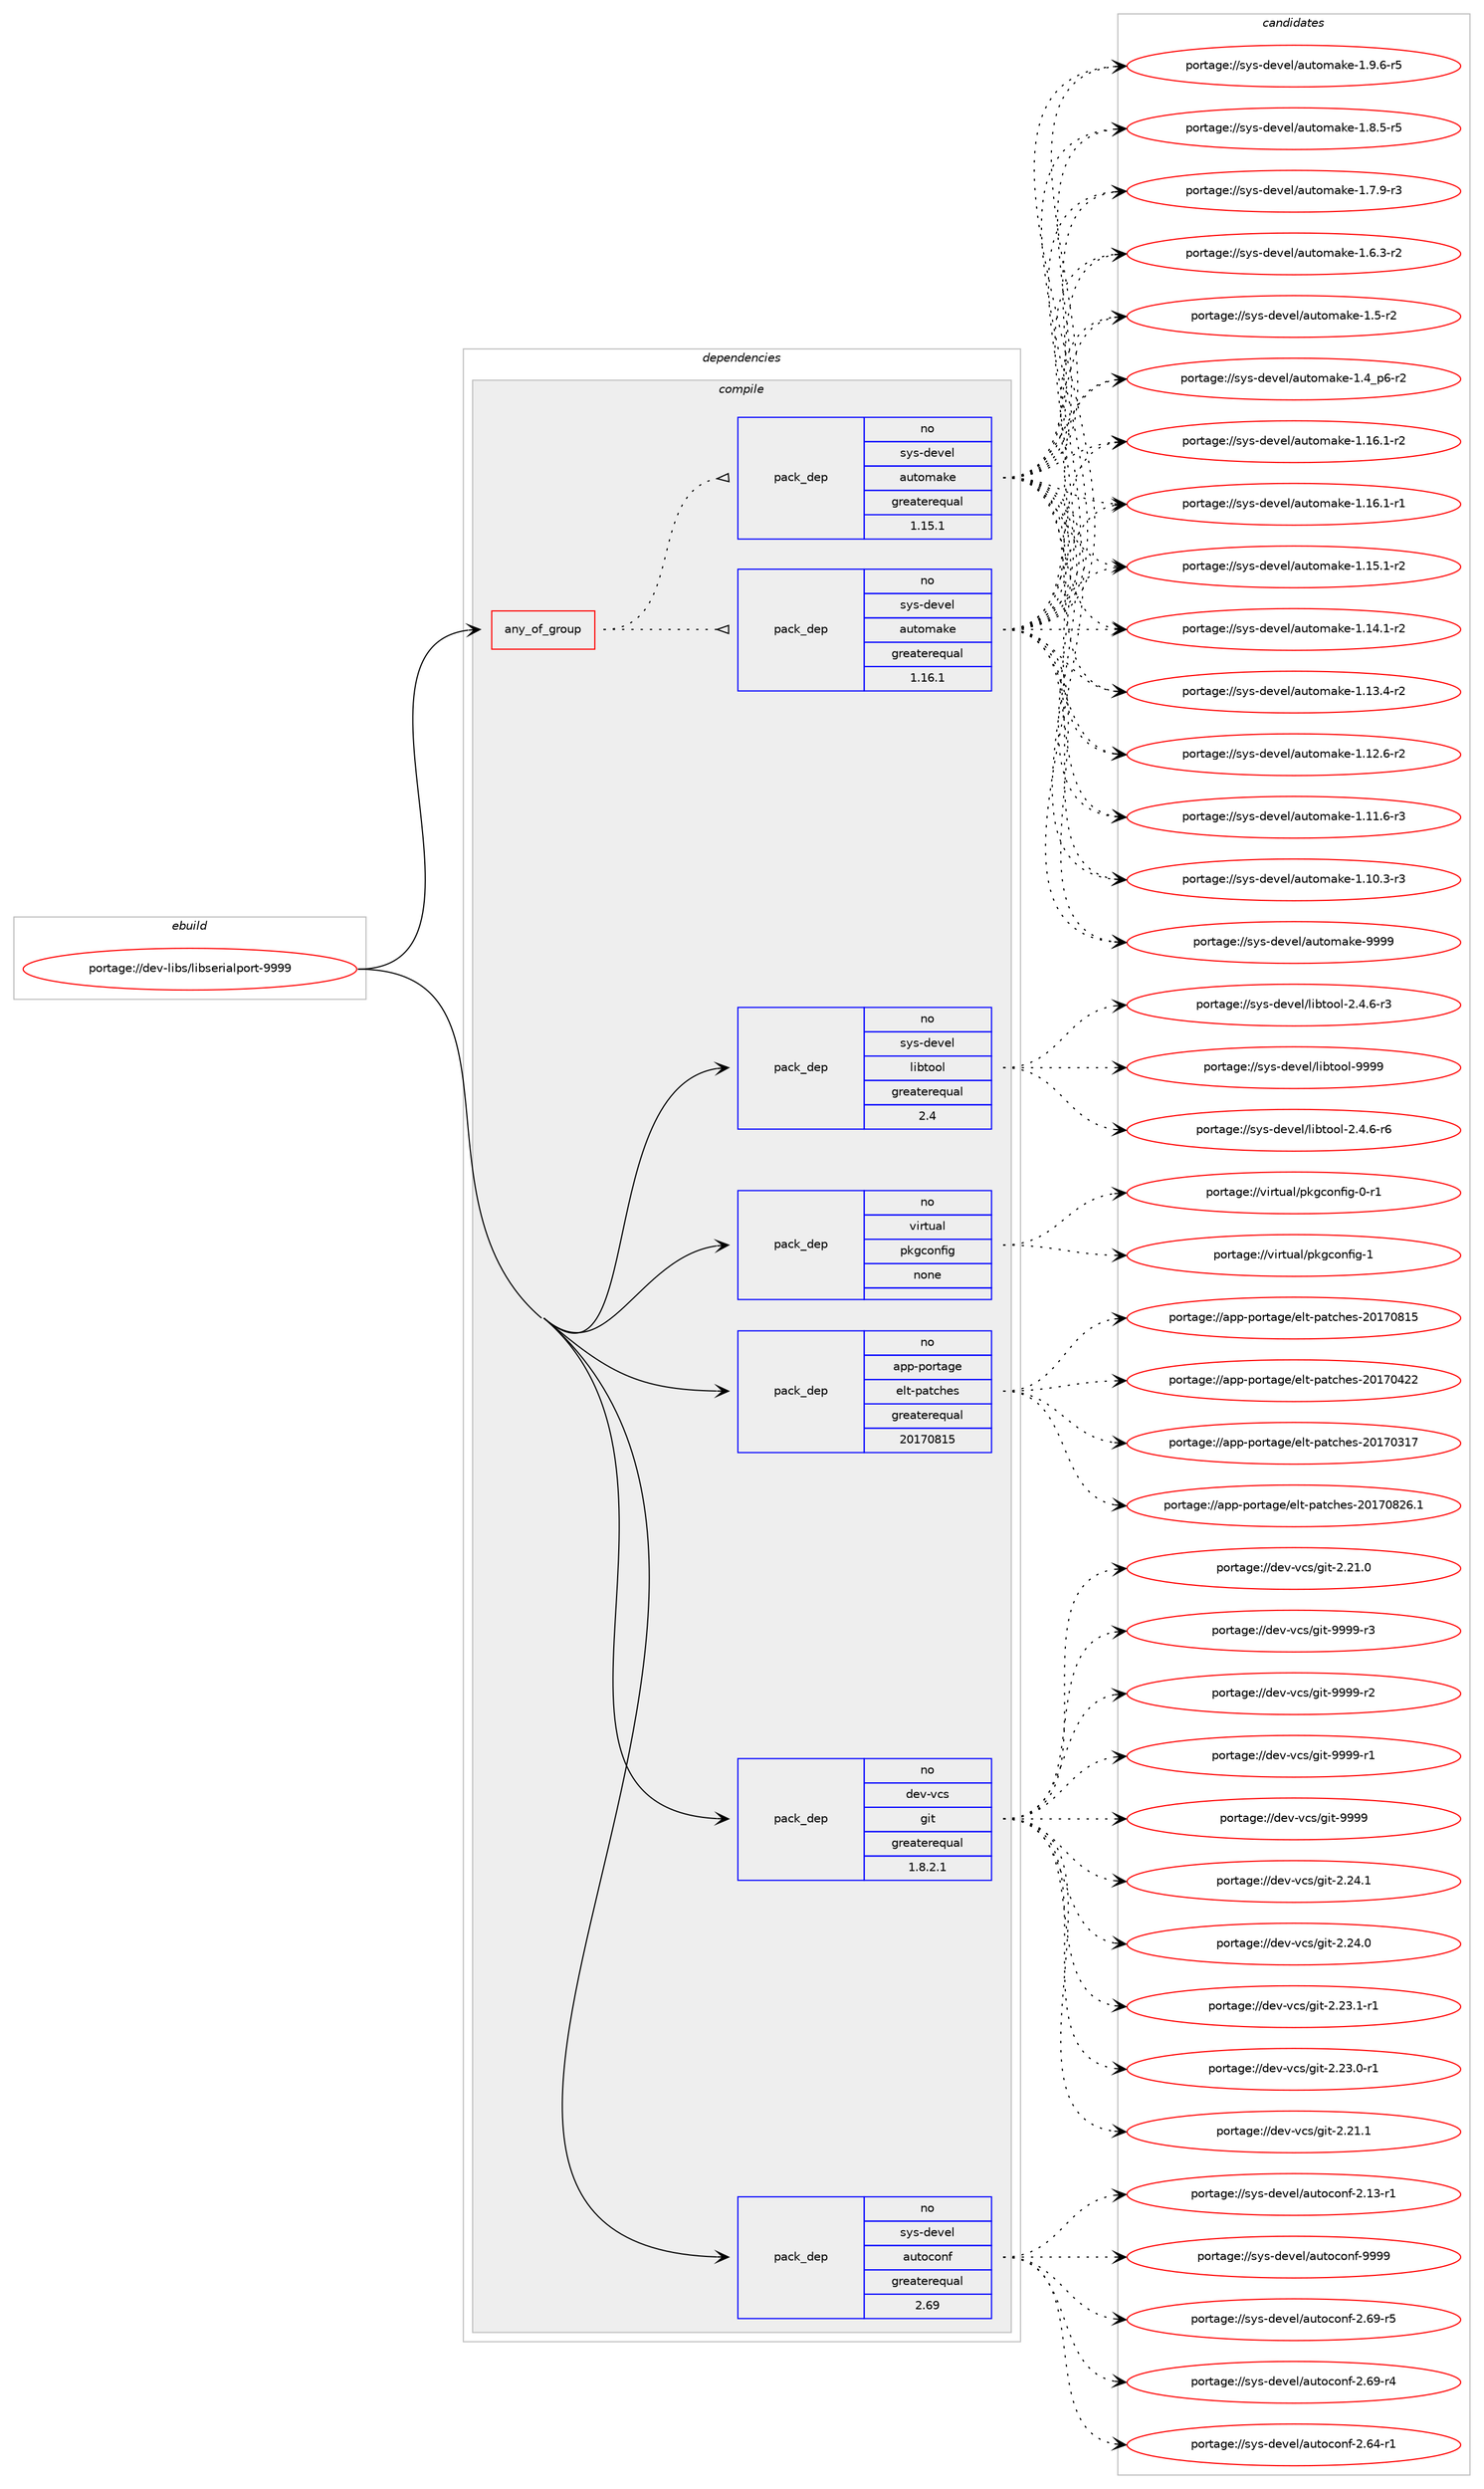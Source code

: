 digraph prolog {

# *************
# Graph options
# *************

newrank=true;
concentrate=true;
compound=true;
graph [rankdir=LR,fontname=Helvetica,fontsize=10,ranksep=1.5];#, ranksep=2.5, nodesep=0.2];
edge  [arrowhead=vee];
node  [fontname=Helvetica,fontsize=10];

# **********
# The ebuild
# **********

subgraph cluster_leftcol {
color=gray;
rank=same;
label=<<i>ebuild</i>>;
id [label="portage://dev-libs/libserialport-9999", color=red, width=4, href="../dev-libs/libserialport-9999.svg"];
}

# ****************
# The dependencies
# ****************

subgraph cluster_midcol {
color=gray;
label=<<i>dependencies</i>>;
subgraph cluster_compile {
fillcolor="#eeeeee";
style=filled;
label=<<i>compile</i>>;
subgraph any4994 {
dependency510472 [label=<<TABLE BORDER="0" CELLBORDER="1" CELLSPACING="0" CELLPADDING="4"><TR><TD CELLPADDING="10">any_of_group</TD></TR></TABLE>>, shape=none, color=red];subgraph pack380489 {
dependency510473 [label=<<TABLE BORDER="0" CELLBORDER="1" CELLSPACING="0" CELLPADDING="4" WIDTH="220"><TR><TD ROWSPAN="6" CELLPADDING="30">pack_dep</TD></TR><TR><TD WIDTH="110">no</TD></TR><TR><TD>sys-devel</TD></TR><TR><TD>automake</TD></TR><TR><TD>greaterequal</TD></TR><TR><TD>1.16.1</TD></TR></TABLE>>, shape=none, color=blue];
}
dependency510472:e -> dependency510473:w [weight=20,style="dotted",arrowhead="oinv"];
subgraph pack380490 {
dependency510474 [label=<<TABLE BORDER="0" CELLBORDER="1" CELLSPACING="0" CELLPADDING="4" WIDTH="220"><TR><TD ROWSPAN="6" CELLPADDING="30">pack_dep</TD></TR><TR><TD WIDTH="110">no</TD></TR><TR><TD>sys-devel</TD></TR><TR><TD>automake</TD></TR><TR><TD>greaterequal</TD></TR><TR><TD>1.15.1</TD></TR></TABLE>>, shape=none, color=blue];
}
dependency510472:e -> dependency510474:w [weight=20,style="dotted",arrowhead="oinv"];
}
id:e -> dependency510472:w [weight=20,style="solid",arrowhead="vee"];
subgraph pack380491 {
dependency510475 [label=<<TABLE BORDER="0" CELLBORDER="1" CELLSPACING="0" CELLPADDING="4" WIDTH="220"><TR><TD ROWSPAN="6" CELLPADDING="30">pack_dep</TD></TR><TR><TD WIDTH="110">no</TD></TR><TR><TD>app-portage</TD></TR><TR><TD>elt-patches</TD></TR><TR><TD>greaterequal</TD></TR><TR><TD>20170815</TD></TR></TABLE>>, shape=none, color=blue];
}
id:e -> dependency510475:w [weight=20,style="solid",arrowhead="vee"];
subgraph pack380492 {
dependency510476 [label=<<TABLE BORDER="0" CELLBORDER="1" CELLSPACING="0" CELLPADDING="4" WIDTH="220"><TR><TD ROWSPAN="6" CELLPADDING="30">pack_dep</TD></TR><TR><TD WIDTH="110">no</TD></TR><TR><TD>dev-vcs</TD></TR><TR><TD>git</TD></TR><TR><TD>greaterequal</TD></TR><TR><TD>1.8.2.1</TD></TR></TABLE>>, shape=none, color=blue];
}
id:e -> dependency510476:w [weight=20,style="solid",arrowhead="vee"];
subgraph pack380493 {
dependency510477 [label=<<TABLE BORDER="0" CELLBORDER="1" CELLSPACING="0" CELLPADDING="4" WIDTH="220"><TR><TD ROWSPAN="6" CELLPADDING="30">pack_dep</TD></TR><TR><TD WIDTH="110">no</TD></TR><TR><TD>sys-devel</TD></TR><TR><TD>autoconf</TD></TR><TR><TD>greaterequal</TD></TR><TR><TD>2.69</TD></TR></TABLE>>, shape=none, color=blue];
}
id:e -> dependency510477:w [weight=20,style="solid",arrowhead="vee"];
subgraph pack380494 {
dependency510478 [label=<<TABLE BORDER="0" CELLBORDER="1" CELLSPACING="0" CELLPADDING="4" WIDTH="220"><TR><TD ROWSPAN="6" CELLPADDING="30">pack_dep</TD></TR><TR><TD WIDTH="110">no</TD></TR><TR><TD>sys-devel</TD></TR><TR><TD>libtool</TD></TR><TR><TD>greaterequal</TD></TR><TR><TD>2.4</TD></TR></TABLE>>, shape=none, color=blue];
}
id:e -> dependency510478:w [weight=20,style="solid",arrowhead="vee"];
subgraph pack380495 {
dependency510479 [label=<<TABLE BORDER="0" CELLBORDER="1" CELLSPACING="0" CELLPADDING="4" WIDTH="220"><TR><TD ROWSPAN="6" CELLPADDING="30">pack_dep</TD></TR><TR><TD WIDTH="110">no</TD></TR><TR><TD>virtual</TD></TR><TR><TD>pkgconfig</TD></TR><TR><TD>none</TD></TR><TR><TD></TD></TR></TABLE>>, shape=none, color=blue];
}
id:e -> dependency510479:w [weight=20,style="solid",arrowhead="vee"];
}
subgraph cluster_compileandrun {
fillcolor="#eeeeee";
style=filled;
label=<<i>compile and run</i>>;
}
subgraph cluster_run {
fillcolor="#eeeeee";
style=filled;
label=<<i>run</i>>;
}
}

# **************
# The candidates
# **************

subgraph cluster_choices {
rank=same;
color=gray;
label=<<i>candidates</i>>;

subgraph choice380489 {
color=black;
nodesep=1;
choice115121115451001011181011084797117116111109971071014557575757 [label="portage://sys-devel/automake-9999", color=red, width=4,href="../sys-devel/automake-9999.svg"];
choice115121115451001011181011084797117116111109971071014549465746544511453 [label="portage://sys-devel/automake-1.9.6-r5", color=red, width=4,href="../sys-devel/automake-1.9.6-r5.svg"];
choice115121115451001011181011084797117116111109971071014549465646534511453 [label="portage://sys-devel/automake-1.8.5-r5", color=red, width=4,href="../sys-devel/automake-1.8.5-r5.svg"];
choice115121115451001011181011084797117116111109971071014549465546574511451 [label="portage://sys-devel/automake-1.7.9-r3", color=red, width=4,href="../sys-devel/automake-1.7.9-r3.svg"];
choice115121115451001011181011084797117116111109971071014549465446514511450 [label="portage://sys-devel/automake-1.6.3-r2", color=red, width=4,href="../sys-devel/automake-1.6.3-r2.svg"];
choice11512111545100101118101108479711711611110997107101454946534511450 [label="portage://sys-devel/automake-1.5-r2", color=red, width=4,href="../sys-devel/automake-1.5-r2.svg"];
choice115121115451001011181011084797117116111109971071014549465295112544511450 [label="portage://sys-devel/automake-1.4_p6-r2", color=red, width=4,href="../sys-devel/automake-1.4_p6-r2.svg"];
choice11512111545100101118101108479711711611110997107101454946495446494511450 [label="portage://sys-devel/automake-1.16.1-r2", color=red, width=4,href="../sys-devel/automake-1.16.1-r2.svg"];
choice11512111545100101118101108479711711611110997107101454946495446494511449 [label="portage://sys-devel/automake-1.16.1-r1", color=red, width=4,href="../sys-devel/automake-1.16.1-r1.svg"];
choice11512111545100101118101108479711711611110997107101454946495346494511450 [label="portage://sys-devel/automake-1.15.1-r2", color=red, width=4,href="../sys-devel/automake-1.15.1-r2.svg"];
choice11512111545100101118101108479711711611110997107101454946495246494511450 [label="portage://sys-devel/automake-1.14.1-r2", color=red, width=4,href="../sys-devel/automake-1.14.1-r2.svg"];
choice11512111545100101118101108479711711611110997107101454946495146524511450 [label="portage://sys-devel/automake-1.13.4-r2", color=red, width=4,href="../sys-devel/automake-1.13.4-r2.svg"];
choice11512111545100101118101108479711711611110997107101454946495046544511450 [label="portage://sys-devel/automake-1.12.6-r2", color=red, width=4,href="../sys-devel/automake-1.12.6-r2.svg"];
choice11512111545100101118101108479711711611110997107101454946494946544511451 [label="portage://sys-devel/automake-1.11.6-r3", color=red, width=4,href="../sys-devel/automake-1.11.6-r3.svg"];
choice11512111545100101118101108479711711611110997107101454946494846514511451 [label="portage://sys-devel/automake-1.10.3-r3", color=red, width=4,href="../sys-devel/automake-1.10.3-r3.svg"];
dependency510473:e -> choice115121115451001011181011084797117116111109971071014557575757:w [style=dotted,weight="100"];
dependency510473:e -> choice115121115451001011181011084797117116111109971071014549465746544511453:w [style=dotted,weight="100"];
dependency510473:e -> choice115121115451001011181011084797117116111109971071014549465646534511453:w [style=dotted,weight="100"];
dependency510473:e -> choice115121115451001011181011084797117116111109971071014549465546574511451:w [style=dotted,weight="100"];
dependency510473:e -> choice115121115451001011181011084797117116111109971071014549465446514511450:w [style=dotted,weight="100"];
dependency510473:e -> choice11512111545100101118101108479711711611110997107101454946534511450:w [style=dotted,weight="100"];
dependency510473:e -> choice115121115451001011181011084797117116111109971071014549465295112544511450:w [style=dotted,weight="100"];
dependency510473:e -> choice11512111545100101118101108479711711611110997107101454946495446494511450:w [style=dotted,weight="100"];
dependency510473:e -> choice11512111545100101118101108479711711611110997107101454946495446494511449:w [style=dotted,weight="100"];
dependency510473:e -> choice11512111545100101118101108479711711611110997107101454946495346494511450:w [style=dotted,weight="100"];
dependency510473:e -> choice11512111545100101118101108479711711611110997107101454946495246494511450:w [style=dotted,weight="100"];
dependency510473:e -> choice11512111545100101118101108479711711611110997107101454946495146524511450:w [style=dotted,weight="100"];
dependency510473:e -> choice11512111545100101118101108479711711611110997107101454946495046544511450:w [style=dotted,weight="100"];
dependency510473:e -> choice11512111545100101118101108479711711611110997107101454946494946544511451:w [style=dotted,weight="100"];
dependency510473:e -> choice11512111545100101118101108479711711611110997107101454946494846514511451:w [style=dotted,weight="100"];
}
subgraph choice380490 {
color=black;
nodesep=1;
choice115121115451001011181011084797117116111109971071014557575757 [label="portage://sys-devel/automake-9999", color=red, width=4,href="../sys-devel/automake-9999.svg"];
choice115121115451001011181011084797117116111109971071014549465746544511453 [label="portage://sys-devel/automake-1.9.6-r5", color=red, width=4,href="../sys-devel/automake-1.9.6-r5.svg"];
choice115121115451001011181011084797117116111109971071014549465646534511453 [label="portage://sys-devel/automake-1.8.5-r5", color=red, width=4,href="../sys-devel/automake-1.8.5-r5.svg"];
choice115121115451001011181011084797117116111109971071014549465546574511451 [label="portage://sys-devel/automake-1.7.9-r3", color=red, width=4,href="../sys-devel/automake-1.7.9-r3.svg"];
choice115121115451001011181011084797117116111109971071014549465446514511450 [label="portage://sys-devel/automake-1.6.3-r2", color=red, width=4,href="../sys-devel/automake-1.6.3-r2.svg"];
choice11512111545100101118101108479711711611110997107101454946534511450 [label="portage://sys-devel/automake-1.5-r2", color=red, width=4,href="../sys-devel/automake-1.5-r2.svg"];
choice115121115451001011181011084797117116111109971071014549465295112544511450 [label="portage://sys-devel/automake-1.4_p6-r2", color=red, width=4,href="../sys-devel/automake-1.4_p6-r2.svg"];
choice11512111545100101118101108479711711611110997107101454946495446494511450 [label="portage://sys-devel/automake-1.16.1-r2", color=red, width=4,href="../sys-devel/automake-1.16.1-r2.svg"];
choice11512111545100101118101108479711711611110997107101454946495446494511449 [label="portage://sys-devel/automake-1.16.1-r1", color=red, width=4,href="../sys-devel/automake-1.16.1-r1.svg"];
choice11512111545100101118101108479711711611110997107101454946495346494511450 [label="portage://sys-devel/automake-1.15.1-r2", color=red, width=4,href="../sys-devel/automake-1.15.1-r2.svg"];
choice11512111545100101118101108479711711611110997107101454946495246494511450 [label="portage://sys-devel/automake-1.14.1-r2", color=red, width=4,href="../sys-devel/automake-1.14.1-r2.svg"];
choice11512111545100101118101108479711711611110997107101454946495146524511450 [label="portage://sys-devel/automake-1.13.4-r2", color=red, width=4,href="../sys-devel/automake-1.13.4-r2.svg"];
choice11512111545100101118101108479711711611110997107101454946495046544511450 [label="portage://sys-devel/automake-1.12.6-r2", color=red, width=4,href="../sys-devel/automake-1.12.6-r2.svg"];
choice11512111545100101118101108479711711611110997107101454946494946544511451 [label="portage://sys-devel/automake-1.11.6-r3", color=red, width=4,href="../sys-devel/automake-1.11.6-r3.svg"];
choice11512111545100101118101108479711711611110997107101454946494846514511451 [label="portage://sys-devel/automake-1.10.3-r3", color=red, width=4,href="../sys-devel/automake-1.10.3-r3.svg"];
dependency510474:e -> choice115121115451001011181011084797117116111109971071014557575757:w [style=dotted,weight="100"];
dependency510474:e -> choice115121115451001011181011084797117116111109971071014549465746544511453:w [style=dotted,weight="100"];
dependency510474:e -> choice115121115451001011181011084797117116111109971071014549465646534511453:w [style=dotted,weight="100"];
dependency510474:e -> choice115121115451001011181011084797117116111109971071014549465546574511451:w [style=dotted,weight="100"];
dependency510474:e -> choice115121115451001011181011084797117116111109971071014549465446514511450:w [style=dotted,weight="100"];
dependency510474:e -> choice11512111545100101118101108479711711611110997107101454946534511450:w [style=dotted,weight="100"];
dependency510474:e -> choice115121115451001011181011084797117116111109971071014549465295112544511450:w [style=dotted,weight="100"];
dependency510474:e -> choice11512111545100101118101108479711711611110997107101454946495446494511450:w [style=dotted,weight="100"];
dependency510474:e -> choice11512111545100101118101108479711711611110997107101454946495446494511449:w [style=dotted,weight="100"];
dependency510474:e -> choice11512111545100101118101108479711711611110997107101454946495346494511450:w [style=dotted,weight="100"];
dependency510474:e -> choice11512111545100101118101108479711711611110997107101454946495246494511450:w [style=dotted,weight="100"];
dependency510474:e -> choice11512111545100101118101108479711711611110997107101454946495146524511450:w [style=dotted,weight="100"];
dependency510474:e -> choice11512111545100101118101108479711711611110997107101454946495046544511450:w [style=dotted,weight="100"];
dependency510474:e -> choice11512111545100101118101108479711711611110997107101454946494946544511451:w [style=dotted,weight="100"];
dependency510474:e -> choice11512111545100101118101108479711711611110997107101454946494846514511451:w [style=dotted,weight="100"];
}
subgraph choice380491 {
color=black;
nodesep=1;
choice971121124511211111411697103101471011081164511297116991041011154550484955485650544649 [label="portage://app-portage/elt-patches-20170826.1", color=red, width=4,href="../app-portage/elt-patches-20170826.1.svg"];
choice97112112451121111141169710310147101108116451129711699104101115455048495548564953 [label="portage://app-portage/elt-patches-20170815", color=red, width=4,href="../app-portage/elt-patches-20170815.svg"];
choice97112112451121111141169710310147101108116451129711699104101115455048495548525050 [label="portage://app-portage/elt-patches-20170422", color=red, width=4,href="../app-portage/elt-patches-20170422.svg"];
choice97112112451121111141169710310147101108116451129711699104101115455048495548514955 [label="portage://app-portage/elt-patches-20170317", color=red, width=4,href="../app-portage/elt-patches-20170317.svg"];
dependency510475:e -> choice971121124511211111411697103101471011081164511297116991041011154550484955485650544649:w [style=dotted,weight="100"];
dependency510475:e -> choice97112112451121111141169710310147101108116451129711699104101115455048495548564953:w [style=dotted,weight="100"];
dependency510475:e -> choice97112112451121111141169710310147101108116451129711699104101115455048495548525050:w [style=dotted,weight="100"];
dependency510475:e -> choice97112112451121111141169710310147101108116451129711699104101115455048495548514955:w [style=dotted,weight="100"];
}
subgraph choice380492 {
color=black;
nodesep=1;
choice10010111845118991154710310511645575757574511451 [label="portage://dev-vcs/git-9999-r3", color=red, width=4,href="../dev-vcs/git-9999-r3.svg"];
choice10010111845118991154710310511645575757574511450 [label="portage://dev-vcs/git-9999-r2", color=red, width=4,href="../dev-vcs/git-9999-r2.svg"];
choice10010111845118991154710310511645575757574511449 [label="portage://dev-vcs/git-9999-r1", color=red, width=4,href="../dev-vcs/git-9999-r1.svg"];
choice1001011184511899115471031051164557575757 [label="portage://dev-vcs/git-9999", color=red, width=4,href="../dev-vcs/git-9999.svg"];
choice10010111845118991154710310511645504650524649 [label="portage://dev-vcs/git-2.24.1", color=red, width=4,href="../dev-vcs/git-2.24.1.svg"];
choice10010111845118991154710310511645504650524648 [label="portage://dev-vcs/git-2.24.0", color=red, width=4,href="../dev-vcs/git-2.24.0.svg"];
choice100101118451189911547103105116455046505146494511449 [label="portage://dev-vcs/git-2.23.1-r1", color=red, width=4,href="../dev-vcs/git-2.23.1-r1.svg"];
choice100101118451189911547103105116455046505146484511449 [label="portage://dev-vcs/git-2.23.0-r1", color=red, width=4,href="../dev-vcs/git-2.23.0-r1.svg"];
choice10010111845118991154710310511645504650494649 [label="portage://dev-vcs/git-2.21.1", color=red, width=4,href="../dev-vcs/git-2.21.1.svg"];
choice10010111845118991154710310511645504650494648 [label="portage://dev-vcs/git-2.21.0", color=red, width=4,href="../dev-vcs/git-2.21.0.svg"];
dependency510476:e -> choice10010111845118991154710310511645575757574511451:w [style=dotted,weight="100"];
dependency510476:e -> choice10010111845118991154710310511645575757574511450:w [style=dotted,weight="100"];
dependency510476:e -> choice10010111845118991154710310511645575757574511449:w [style=dotted,weight="100"];
dependency510476:e -> choice1001011184511899115471031051164557575757:w [style=dotted,weight="100"];
dependency510476:e -> choice10010111845118991154710310511645504650524649:w [style=dotted,weight="100"];
dependency510476:e -> choice10010111845118991154710310511645504650524648:w [style=dotted,weight="100"];
dependency510476:e -> choice100101118451189911547103105116455046505146494511449:w [style=dotted,weight="100"];
dependency510476:e -> choice100101118451189911547103105116455046505146484511449:w [style=dotted,weight="100"];
dependency510476:e -> choice10010111845118991154710310511645504650494649:w [style=dotted,weight="100"];
dependency510476:e -> choice10010111845118991154710310511645504650494648:w [style=dotted,weight="100"];
}
subgraph choice380493 {
color=black;
nodesep=1;
choice115121115451001011181011084797117116111991111101024557575757 [label="portage://sys-devel/autoconf-9999", color=red, width=4,href="../sys-devel/autoconf-9999.svg"];
choice1151211154510010111810110847971171161119911111010245504654574511453 [label="portage://sys-devel/autoconf-2.69-r5", color=red, width=4,href="../sys-devel/autoconf-2.69-r5.svg"];
choice1151211154510010111810110847971171161119911111010245504654574511452 [label="portage://sys-devel/autoconf-2.69-r4", color=red, width=4,href="../sys-devel/autoconf-2.69-r4.svg"];
choice1151211154510010111810110847971171161119911111010245504654524511449 [label="portage://sys-devel/autoconf-2.64-r1", color=red, width=4,href="../sys-devel/autoconf-2.64-r1.svg"];
choice1151211154510010111810110847971171161119911111010245504649514511449 [label="portage://sys-devel/autoconf-2.13-r1", color=red, width=4,href="../sys-devel/autoconf-2.13-r1.svg"];
dependency510477:e -> choice115121115451001011181011084797117116111991111101024557575757:w [style=dotted,weight="100"];
dependency510477:e -> choice1151211154510010111810110847971171161119911111010245504654574511453:w [style=dotted,weight="100"];
dependency510477:e -> choice1151211154510010111810110847971171161119911111010245504654574511452:w [style=dotted,weight="100"];
dependency510477:e -> choice1151211154510010111810110847971171161119911111010245504654524511449:w [style=dotted,weight="100"];
dependency510477:e -> choice1151211154510010111810110847971171161119911111010245504649514511449:w [style=dotted,weight="100"];
}
subgraph choice380494 {
color=black;
nodesep=1;
choice1151211154510010111810110847108105981161111111084557575757 [label="portage://sys-devel/libtool-9999", color=red, width=4,href="../sys-devel/libtool-9999.svg"];
choice1151211154510010111810110847108105981161111111084550465246544511454 [label="portage://sys-devel/libtool-2.4.6-r6", color=red, width=4,href="../sys-devel/libtool-2.4.6-r6.svg"];
choice1151211154510010111810110847108105981161111111084550465246544511451 [label="portage://sys-devel/libtool-2.4.6-r3", color=red, width=4,href="../sys-devel/libtool-2.4.6-r3.svg"];
dependency510478:e -> choice1151211154510010111810110847108105981161111111084557575757:w [style=dotted,weight="100"];
dependency510478:e -> choice1151211154510010111810110847108105981161111111084550465246544511454:w [style=dotted,weight="100"];
dependency510478:e -> choice1151211154510010111810110847108105981161111111084550465246544511451:w [style=dotted,weight="100"];
}
subgraph choice380495 {
color=black;
nodesep=1;
choice1181051141161179710847112107103991111101021051034549 [label="portage://virtual/pkgconfig-1", color=red, width=4,href="../virtual/pkgconfig-1.svg"];
choice11810511411611797108471121071039911111010210510345484511449 [label="portage://virtual/pkgconfig-0-r1", color=red, width=4,href="../virtual/pkgconfig-0-r1.svg"];
dependency510479:e -> choice1181051141161179710847112107103991111101021051034549:w [style=dotted,weight="100"];
dependency510479:e -> choice11810511411611797108471121071039911111010210510345484511449:w [style=dotted,weight="100"];
}
}

}
